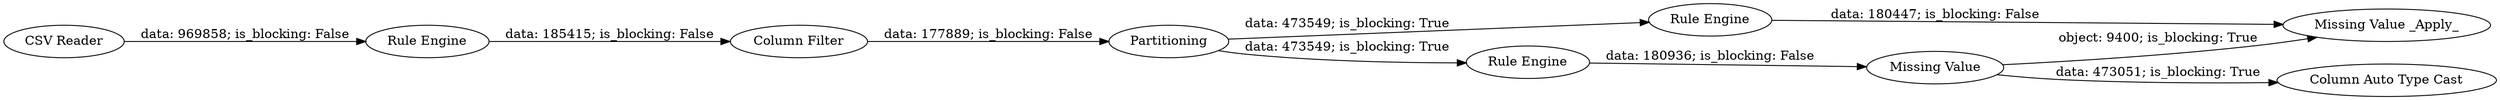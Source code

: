 digraph {
	"5091229517689825459_93" [label="Rule Engine"]
	"-3367286384171526775_24" [label=Partitioning]
	"5091229517689825459_90" [label="Rule Engine"]
	"5091229517689825459_94" [label="Missing Value _Apply_"]
	"5091229517689825459_92" [label="Missing Value"]
	"5091229517689825459_95" [label="Column Auto Type Cast"]
	"-3367286384171526775_23" [label="Rule Engine"]
	"-3367286384171526775_26" [label="Column Filter"]
	"5091229517689825459_88" [label="CSV Reader"]
	"5091229517689825459_90" -> "5091229517689825459_92" [label="data: 180936; is_blocking: False"]
	"-3367286384171526775_23" -> "-3367286384171526775_26" [label="data: 185415; is_blocking: False"]
	"5091229517689825459_88" -> "-3367286384171526775_23" [label="data: 969858; is_blocking: False"]
	"-3367286384171526775_26" -> "-3367286384171526775_24" [label="data: 177889; is_blocking: False"]
	"5091229517689825459_93" -> "5091229517689825459_94" [label="data: 180447; is_blocking: False"]
	"-3367286384171526775_24" -> "5091229517689825459_90" [label="data: 473549; is_blocking: True"]
	"5091229517689825459_92" -> "5091229517689825459_94" [label="object: 9400; is_blocking: True"]
	"-3367286384171526775_24" -> "5091229517689825459_93" [label="data: 473549; is_blocking: True"]
	"5091229517689825459_92" -> "5091229517689825459_95" [label="data: 473051; is_blocking: True"]
	rankdir=LR
}
